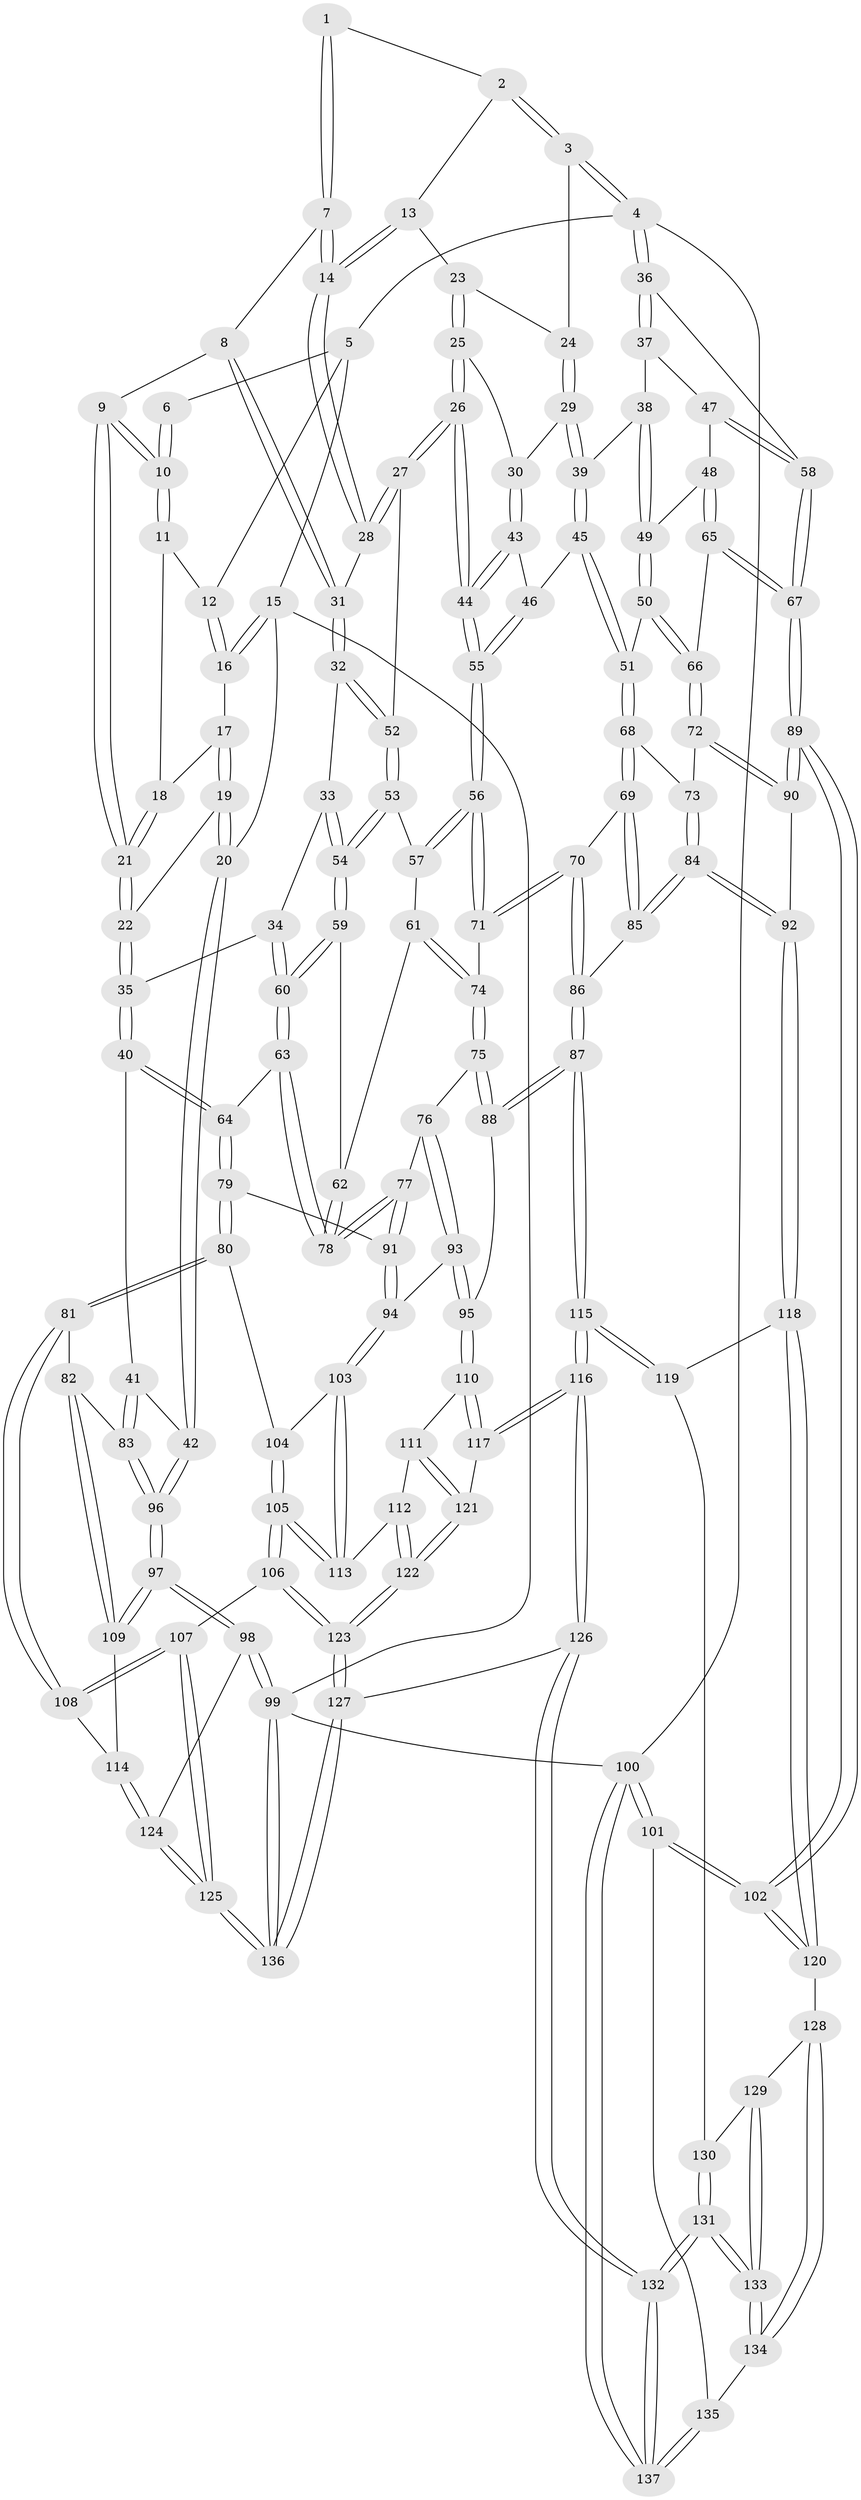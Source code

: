 // coarse degree distribution, {2: 0.047619047619047616, 4: 0.47619047619047616, 5: 0.09523809523809523, 3: 0.38095238095238093}
// Generated by graph-tools (version 1.1) at 2025/54/03/04/25 22:54:36]
// undirected, 137 vertices, 339 edges
graph export_dot {
  node [color=gray90,style=filled];
  1 [pos="+0.3443594490167495+0"];
  2 [pos="+0.541437507183929+0"];
  3 [pos="+1+0"];
  4 [pos="+1+0"];
  5 [pos="+0.28326964111377617+0"];
  6 [pos="+0.3209058603353824+0"];
  7 [pos="+0.38874810108696+0.12824126664019417"];
  8 [pos="+0.33405162368149555+0.1669603626351613"];
  9 [pos="+0.32637526896785946+0.1644501610580496"];
  10 [pos="+0.32541702343707835+0.15924741913741602"];
  11 [pos="+0.22336988812894054+0"];
  12 [pos="+0.22344068409369988+0"];
  13 [pos="+0.5901389793105122+0.04824718553039515"];
  14 [pos="+0.5080191044264024+0.15059868114112746"];
  15 [pos="+0+0.22337515958325377"];
  16 [pos="+0.04801611472787369+0.1094637048843698"];
  17 [pos="+0.18946499924035448+0.14664814670086693"];
  18 [pos="+0.21066488294441243+0.1380191823973021"];
  19 [pos="+0.114453713704895+0.2522334138429116"];
  20 [pos="+0+0.34315156554399356"];
  21 [pos="+0.25405122880583486+0.17594328708651352"];
  22 [pos="+0.23960913797258387+0.27147916848830644"];
  23 [pos="+0.6275277912210462+0.07833505052003971"];
  24 [pos="+0.9410245254802094+0"];
  25 [pos="+0.7371936558593312+0.19561973388103582"];
  26 [pos="+0.6261315802742781+0.32366105554511254"];
  27 [pos="+0.580371929403182+0.3135233079530938"];
  28 [pos="+0.4962922057975967+0.20084250883590532"];
  29 [pos="+0.8063818719744229+0.19840352455320556"];
  30 [pos="+0.7550312359435375+0.19803767784136336"];
  31 [pos="+0.3912935659068744+0.27752033605558685"];
  32 [pos="+0.3836511155843295+0.2996883571312629"];
  33 [pos="+0.381302002045545+0.30236318097374415"];
  34 [pos="+0.31203915718949127+0.3350377568109981"];
  35 [pos="+0.28531305388158906+0.3430778583555552"];
  36 [pos="+1+0.16026762008081183"];
  37 [pos="+0.8915717498063253+0.24394088107790168"];
  38 [pos="+0.8628632507610673+0.23708824304406056"];
  39 [pos="+0.8336378047763009+0.22412660110211383"];
  40 [pos="+0.23980031377650238+0.4163898451878575"];
  41 [pos="+0.1285017186741773+0.45109511445550826"];
  42 [pos="+0+0.3573951828977892"];
  43 [pos="+0.751526238577606+0.3544166033627403"];
  44 [pos="+0.6441496423129006+0.38455931995320847"];
  45 [pos="+0.8087588264532376+0.409209202619879"];
  46 [pos="+0.7917881464503254+0.4062760407902941"];
  47 [pos="+0.9635715589169628+0.3628137889855507"];
  48 [pos="+0.9109131758080486+0.4045569231159028"];
  49 [pos="+0.8922304726374252+0.40369281769306886"];
  50 [pos="+0.8414249538823156+0.4240060454064501"];
  51 [pos="+0.8203478539200613+0.42249768124127995"];
  52 [pos="+0.5183856519384795+0.3484923048091539"];
  53 [pos="+0.5036463764589261+0.3917079777082862"];
  54 [pos="+0.43873115205330937+0.4186263862937787"];
  55 [pos="+0.6507175408031945+0.42727955435469767"];
  56 [pos="+0.6352174160832694+0.4851009495197864"];
  57 [pos="+0.5120444361167005+0.4060543305291911"];
  58 [pos="+1+0.40928415364312626"];
  59 [pos="+0.42686296497124887+0.4632886280776179"];
  60 [pos="+0.4159274588498573+0.473189735112125"];
  61 [pos="+0.49968586372622953+0.4707496826644064"];
  62 [pos="+0.49057537751676555+0.47338680258991306"];
  63 [pos="+0.4140274005976054+0.47587506131330415"];
  64 [pos="+0.34530654717589415+0.5249120302145167"];
  65 [pos="+0.9787825014159103+0.5217250709681032"];
  66 [pos="+0.9221567970637108+0.5385018355196428"];
  67 [pos="+1+0.5369508572647768"];
  68 [pos="+0.7812376819969624+0.5315639071395167"];
  69 [pos="+0.7468075732527125+0.547184056810946"];
  70 [pos="+0.645417202030905+0.5032486237411943"];
  71 [pos="+0.6346407092587797+0.49530364839535124"];
  72 [pos="+0.915325432773229+0.5436551851052559"];
  73 [pos="+0.8560174667354253+0.5532063768541224"];
  74 [pos="+0.6313241183603316+0.4973297471238573"];
  75 [pos="+0.5678243126376593+0.5652980477859085"];
  76 [pos="+0.5316374833170767+0.569253150641435"];
  77 [pos="+0.500498113028891+0.5691233504553528"];
  78 [pos="+0.4985084020057141+0.5653661719298312"];
  79 [pos="+0.34479980546474337+0.5646489741994297"];
  80 [pos="+0.25186075970048794+0.6448328357449797"];
  81 [pos="+0.22850640541950967+0.6563326080237183"];
  82 [pos="+0.20566634841761824+0.6419327869982356"];
  83 [pos="+0.17065797941432562+0.5902104992877505"];
  84 [pos="+0.8244864664506641+0.7262100490984836"];
  85 [pos="+0.7580339310307199+0.6974741038615861"];
  86 [pos="+0.6676024661930373+0.7204766009093132"];
  87 [pos="+0.6547206701711304+0.7274492817358154"];
  88 [pos="+0.5903285279383439+0.7136697876668928"];
  89 [pos="+1+0.6924082443210706"];
  90 [pos="+0.90574732617888+0.6852458090349607"];
  91 [pos="+0.4268541054405051+0.6222456045830438"];
  92 [pos="+0.8259239724925863+0.7272529528370205"];
  93 [pos="+0.5014578052734814+0.6968883400192417"];
  94 [pos="+0.4400502415444997+0.6833102482130213"];
  95 [pos="+0.570475455091952+0.7208266456608374"];
  96 [pos="+0+0.6968289376226661"];
  97 [pos="+0+0.730235500762325"];
  98 [pos="+0+0.7660386681696212"];
  99 [pos="+0+1"];
  100 [pos="+1+1"];
  101 [pos="+1+0.9866443800640499"];
  102 [pos="+1+0.7954845574270182"];
  103 [pos="+0.4224751112823013+0.7067964315137578"];
  104 [pos="+0.33716359628423176+0.6857938068183295"];
  105 [pos="+0.3454096448512331+0.8282097806566132"];
  106 [pos="+0.31732580874174676+0.8475781178137589"];
  107 [pos="+0.3089177627446414+0.8485788846241484"];
  108 [pos="+0.23509209813448756+0.786789652669549"];
  109 [pos="+0+0.7415094598347919"];
  110 [pos="+0.5499279165113545+0.7592996411563051"];
  111 [pos="+0.4879278357329913+0.814801135907998"];
  112 [pos="+0.46057137090370365+0.8185287851139543"];
  113 [pos="+0.3912019210891442+0.7998774029558408"];
  114 [pos="+0.1566998994588904+0.8094767482969956"];
  115 [pos="+0.6638602227501315+0.8618948556430207"];
  116 [pos="+0.6510548797065718+0.8842365322163235"];
  117 [pos="+0.5770860719226409+0.8663344285343936"];
  118 [pos="+0.8312913654939249+0.7489536630016767"];
  119 [pos="+0.7987509426977165+0.8492073420536851"];
  120 [pos="+0.9699178428061711+0.8431622737776157"];
  121 [pos="+0.542955638883132+0.8746793512041958"];
  122 [pos="+0.4887406777253718+0.9559720024438109"];
  123 [pos="+0.47776450872652204+0.9917491031205443"];
  124 [pos="+0.10723418259738884+0.9329370178564634"];
  125 [pos="+0.1859805454497729+1"];
  126 [pos="+0.6745435377293366+1"];
  127 [pos="+0.5406417266542611+1"];
  128 [pos="+0.9259838522457774+0.894391808305143"];
  129 [pos="+0.8513644480272089+0.8882625447502173"];
  130 [pos="+0.8013870964087039+0.8564297142638644"];
  131 [pos="+0.7254498094711583+1"];
  132 [pos="+0.693232982429172+1"];
  133 [pos="+0.8517947593889245+0.9789447603469287"];
  134 [pos="+0.9224068702582631+0.9338353668278809"];
  135 [pos="+0.9385401121637945+0.9564346043958143"];
  136 [pos="+0.17429315762687497+1"];
  137 [pos="+0.9499654208642814+1"];
  1 -- 2;
  1 -- 7;
  1 -- 7;
  2 -- 3;
  2 -- 3;
  2 -- 13;
  3 -- 4;
  3 -- 4;
  3 -- 24;
  4 -- 5;
  4 -- 36;
  4 -- 36;
  4 -- 100;
  5 -- 6;
  5 -- 12;
  5 -- 15;
  6 -- 10;
  6 -- 10;
  7 -- 8;
  7 -- 14;
  7 -- 14;
  8 -- 9;
  8 -- 31;
  8 -- 31;
  9 -- 10;
  9 -- 10;
  9 -- 21;
  9 -- 21;
  10 -- 11;
  10 -- 11;
  11 -- 12;
  11 -- 18;
  12 -- 16;
  12 -- 16;
  13 -- 14;
  13 -- 14;
  13 -- 23;
  14 -- 28;
  14 -- 28;
  15 -- 16;
  15 -- 16;
  15 -- 20;
  15 -- 99;
  16 -- 17;
  17 -- 18;
  17 -- 19;
  17 -- 19;
  18 -- 21;
  18 -- 21;
  19 -- 20;
  19 -- 20;
  19 -- 22;
  20 -- 42;
  20 -- 42;
  21 -- 22;
  21 -- 22;
  22 -- 35;
  22 -- 35;
  23 -- 24;
  23 -- 25;
  23 -- 25;
  24 -- 29;
  24 -- 29;
  25 -- 26;
  25 -- 26;
  25 -- 30;
  26 -- 27;
  26 -- 27;
  26 -- 44;
  26 -- 44;
  27 -- 28;
  27 -- 28;
  27 -- 52;
  28 -- 31;
  29 -- 30;
  29 -- 39;
  29 -- 39;
  30 -- 43;
  30 -- 43;
  31 -- 32;
  31 -- 32;
  32 -- 33;
  32 -- 52;
  32 -- 52;
  33 -- 34;
  33 -- 54;
  33 -- 54;
  34 -- 35;
  34 -- 60;
  34 -- 60;
  35 -- 40;
  35 -- 40;
  36 -- 37;
  36 -- 37;
  36 -- 58;
  37 -- 38;
  37 -- 47;
  38 -- 39;
  38 -- 49;
  38 -- 49;
  39 -- 45;
  39 -- 45;
  40 -- 41;
  40 -- 64;
  40 -- 64;
  41 -- 42;
  41 -- 83;
  41 -- 83;
  42 -- 96;
  42 -- 96;
  43 -- 44;
  43 -- 44;
  43 -- 46;
  44 -- 55;
  44 -- 55;
  45 -- 46;
  45 -- 51;
  45 -- 51;
  46 -- 55;
  46 -- 55;
  47 -- 48;
  47 -- 58;
  47 -- 58;
  48 -- 49;
  48 -- 65;
  48 -- 65;
  49 -- 50;
  49 -- 50;
  50 -- 51;
  50 -- 66;
  50 -- 66;
  51 -- 68;
  51 -- 68;
  52 -- 53;
  52 -- 53;
  53 -- 54;
  53 -- 54;
  53 -- 57;
  54 -- 59;
  54 -- 59;
  55 -- 56;
  55 -- 56;
  56 -- 57;
  56 -- 57;
  56 -- 71;
  56 -- 71;
  57 -- 61;
  58 -- 67;
  58 -- 67;
  59 -- 60;
  59 -- 60;
  59 -- 62;
  60 -- 63;
  60 -- 63;
  61 -- 62;
  61 -- 74;
  61 -- 74;
  62 -- 78;
  62 -- 78;
  63 -- 64;
  63 -- 78;
  63 -- 78;
  64 -- 79;
  64 -- 79;
  65 -- 66;
  65 -- 67;
  65 -- 67;
  66 -- 72;
  66 -- 72;
  67 -- 89;
  67 -- 89;
  68 -- 69;
  68 -- 69;
  68 -- 73;
  69 -- 70;
  69 -- 85;
  69 -- 85;
  70 -- 71;
  70 -- 71;
  70 -- 86;
  70 -- 86;
  71 -- 74;
  72 -- 73;
  72 -- 90;
  72 -- 90;
  73 -- 84;
  73 -- 84;
  74 -- 75;
  74 -- 75;
  75 -- 76;
  75 -- 88;
  75 -- 88;
  76 -- 77;
  76 -- 93;
  76 -- 93;
  77 -- 78;
  77 -- 78;
  77 -- 91;
  77 -- 91;
  79 -- 80;
  79 -- 80;
  79 -- 91;
  80 -- 81;
  80 -- 81;
  80 -- 104;
  81 -- 82;
  81 -- 108;
  81 -- 108;
  82 -- 83;
  82 -- 109;
  82 -- 109;
  83 -- 96;
  83 -- 96;
  84 -- 85;
  84 -- 85;
  84 -- 92;
  84 -- 92;
  85 -- 86;
  86 -- 87;
  86 -- 87;
  87 -- 88;
  87 -- 88;
  87 -- 115;
  87 -- 115;
  88 -- 95;
  89 -- 90;
  89 -- 90;
  89 -- 102;
  89 -- 102;
  90 -- 92;
  91 -- 94;
  91 -- 94;
  92 -- 118;
  92 -- 118;
  93 -- 94;
  93 -- 95;
  93 -- 95;
  94 -- 103;
  94 -- 103;
  95 -- 110;
  95 -- 110;
  96 -- 97;
  96 -- 97;
  97 -- 98;
  97 -- 98;
  97 -- 109;
  97 -- 109;
  98 -- 99;
  98 -- 99;
  98 -- 124;
  99 -- 136;
  99 -- 136;
  99 -- 100;
  100 -- 101;
  100 -- 101;
  100 -- 137;
  100 -- 137;
  101 -- 102;
  101 -- 102;
  101 -- 135;
  102 -- 120;
  102 -- 120;
  103 -- 104;
  103 -- 113;
  103 -- 113;
  104 -- 105;
  104 -- 105;
  105 -- 106;
  105 -- 106;
  105 -- 113;
  105 -- 113;
  106 -- 107;
  106 -- 123;
  106 -- 123;
  107 -- 108;
  107 -- 108;
  107 -- 125;
  107 -- 125;
  108 -- 114;
  109 -- 114;
  110 -- 111;
  110 -- 117;
  110 -- 117;
  111 -- 112;
  111 -- 121;
  111 -- 121;
  112 -- 113;
  112 -- 122;
  112 -- 122;
  114 -- 124;
  114 -- 124;
  115 -- 116;
  115 -- 116;
  115 -- 119;
  115 -- 119;
  116 -- 117;
  116 -- 117;
  116 -- 126;
  116 -- 126;
  117 -- 121;
  118 -- 119;
  118 -- 120;
  118 -- 120;
  119 -- 130;
  120 -- 128;
  121 -- 122;
  121 -- 122;
  122 -- 123;
  122 -- 123;
  123 -- 127;
  123 -- 127;
  124 -- 125;
  124 -- 125;
  125 -- 136;
  125 -- 136;
  126 -- 127;
  126 -- 132;
  126 -- 132;
  127 -- 136;
  127 -- 136;
  128 -- 129;
  128 -- 134;
  128 -- 134;
  129 -- 130;
  129 -- 133;
  129 -- 133;
  130 -- 131;
  130 -- 131;
  131 -- 132;
  131 -- 132;
  131 -- 133;
  131 -- 133;
  132 -- 137;
  132 -- 137;
  133 -- 134;
  133 -- 134;
  134 -- 135;
  135 -- 137;
  135 -- 137;
}
